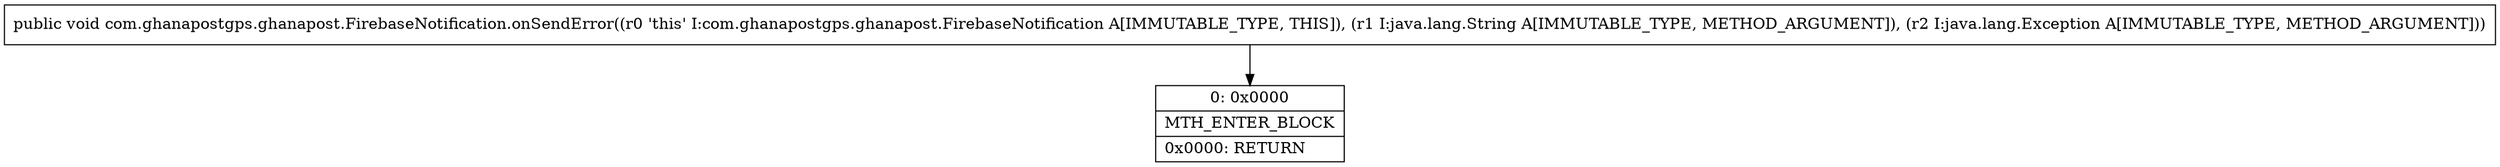 digraph "CFG forcom.ghanapostgps.ghanapost.FirebaseNotification.onSendError(Ljava\/lang\/String;Ljava\/lang\/Exception;)V" {
Node_0 [shape=record,label="{0\:\ 0x0000|MTH_ENTER_BLOCK\l|0x0000: RETURN   \l}"];
MethodNode[shape=record,label="{public void com.ghanapostgps.ghanapost.FirebaseNotification.onSendError((r0 'this' I:com.ghanapostgps.ghanapost.FirebaseNotification A[IMMUTABLE_TYPE, THIS]), (r1 I:java.lang.String A[IMMUTABLE_TYPE, METHOD_ARGUMENT]), (r2 I:java.lang.Exception A[IMMUTABLE_TYPE, METHOD_ARGUMENT])) }"];
MethodNode -> Node_0;
}

